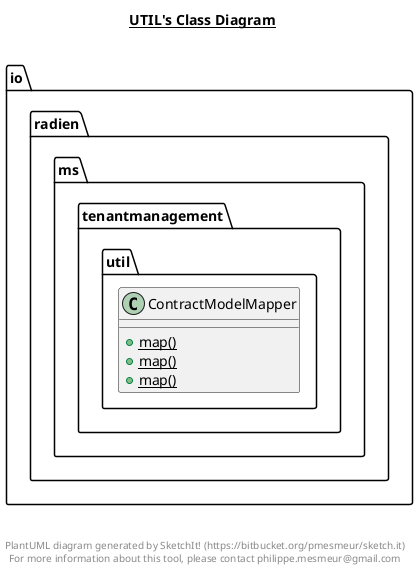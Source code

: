 @startuml

title __UTIL's Class Diagram__\n

  namespace io.radien.ms.tenantmanagement {
    namespace util {
      class io.radien.ms.tenantmanagement.util.ContractModelMapper {
          {static} + map()
          {static} + map()
          {static} + map()
      }
    }
  }
  



right footer


PlantUML diagram generated by SketchIt! (https://bitbucket.org/pmesmeur/sketch.it)
For more information about this tool, please contact philippe.mesmeur@gmail.com
endfooter

@enduml
